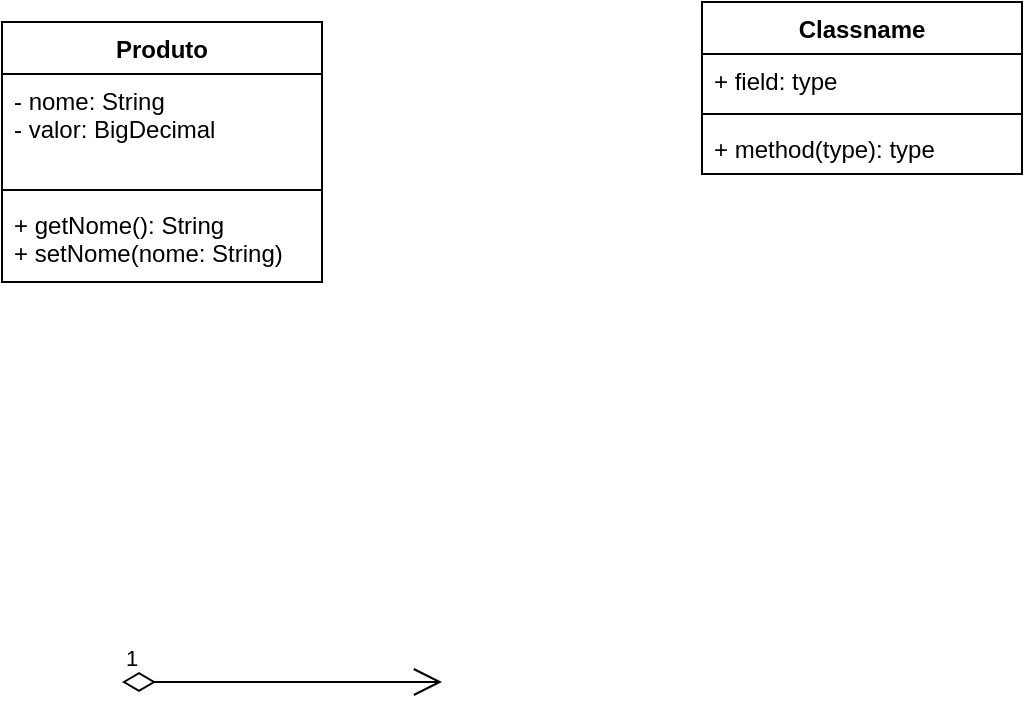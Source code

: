<mxfile version="22.1.11" type="device">
  <diagram id="FCrNOaj8yK91sRXTsrLX" name="Page-2">
    <mxGraphModel dx="1240" dy="582" grid="1" gridSize="10" guides="1" tooltips="1" connect="1" arrows="1" fold="1" page="1" pageScale="1" pageWidth="850" pageHeight="1100" math="0" shadow="0">
      <root>
        <mxCell id="0" />
        <mxCell id="1" parent="0" />
        <mxCell id="u_LCbih1Lm2zEVyDLtYY-1" value="Produto" style="swimlane;fontStyle=1;align=center;verticalAlign=top;childLayout=stackLayout;horizontal=1;startSize=26;horizontalStack=0;resizeParent=1;resizeParentMax=0;resizeLast=0;collapsible=1;marginBottom=0;whiteSpace=wrap;html=1;" vertex="1" parent="1">
          <mxGeometry x="60" y="90" width="160" height="130" as="geometry" />
        </mxCell>
        <mxCell id="u_LCbih1Lm2zEVyDLtYY-2" value="- nome: String&lt;br&gt;- valor: BigDecimal" style="text;strokeColor=none;fillColor=none;align=left;verticalAlign=top;spacingLeft=4;spacingRight=4;overflow=hidden;rotatable=0;points=[[0,0.5],[1,0.5]];portConstraint=eastwest;whiteSpace=wrap;html=1;" vertex="1" parent="u_LCbih1Lm2zEVyDLtYY-1">
          <mxGeometry y="26" width="160" height="54" as="geometry" />
        </mxCell>
        <mxCell id="u_LCbih1Lm2zEVyDLtYY-3" value="" style="line;strokeWidth=1;fillColor=none;align=left;verticalAlign=middle;spacingTop=-1;spacingLeft=3;spacingRight=3;rotatable=0;labelPosition=right;points=[];portConstraint=eastwest;strokeColor=inherit;" vertex="1" parent="u_LCbih1Lm2zEVyDLtYY-1">
          <mxGeometry y="80" width="160" height="8" as="geometry" />
        </mxCell>
        <mxCell id="u_LCbih1Lm2zEVyDLtYY-4" value="+ getNome(): String&lt;br&gt;+ setNome(nome: String)" style="text;strokeColor=none;fillColor=none;align=left;verticalAlign=top;spacingLeft=4;spacingRight=4;overflow=hidden;rotatable=0;points=[[0,0.5],[1,0.5]];portConstraint=eastwest;whiteSpace=wrap;html=1;" vertex="1" parent="u_LCbih1Lm2zEVyDLtYY-1">
          <mxGeometry y="88" width="160" height="42" as="geometry" />
        </mxCell>
        <mxCell id="u_LCbih1Lm2zEVyDLtYY-5" value="Classname" style="swimlane;fontStyle=1;align=center;verticalAlign=top;childLayout=stackLayout;horizontal=1;startSize=26;horizontalStack=0;resizeParent=1;resizeParentMax=0;resizeLast=0;collapsible=1;marginBottom=0;whiteSpace=wrap;html=1;" vertex="1" parent="1">
          <mxGeometry x="410" y="80" width="160" height="86" as="geometry" />
        </mxCell>
        <mxCell id="u_LCbih1Lm2zEVyDLtYY-6" value="+ field: type" style="text;strokeColor=none;fillColor=none;align=left;verticalAlign=top;spacingLeft=4;spacingRight=4;overflow=hidden;rotatable=0;points=[[0,0.5],[1,0.5]];portConstraint=eastwest;whiteSpace=wrap;html=1;" vertex="1" parent="u_LCbih1Lm2zEVyDLtYY-5">
          <mxGeometry y="26" width="160" height="26" as="geometry" />
        </mxCell>
        <mxCell id="u_LCbih1Lm2zEVyDLtYY-7" value="" style="line;strokeWidth=1;fillColor=none;align=left;verticalAlign=middle;spacingTop=-1;spacingLeft=3;spacingRight=3;rotatable=0;labelPosition=right;points=[];portConstraint=eastwest;strokeColor=inherit;" vertex="1" parent="u_LCbih1Lm2zEVyDLtYY-5">
          <mxGeometry y="52" width="160" height="8" as="geometry" />
        </mxCell>
        <mxCell id="u_LCbih1Lm2zEVyDLtYY-8" value="+ method(type): type" style="text;strokeColor=none;fillColor=none;align=left;verticalAlign=top;spacingLeft=4;spacingRight=4;overflow=hidden;rotatable=0;points=[[0,0.5],[1,0.5]];portConstraint=eastwest;whiteSpace=wrap;html=1;" vertex="1" parent="u_LCbih1Lm2zEVyDLtYY-5">
          <mxGeometry y="60" width="160" height="26" as="geometry" />
        </mxCell>
        <mxCell id="u_LCbih1Lm2zEVyDLtYY-10" value="1" style="endArrow=open;html=1;endSize=12;startArrow=diamondThin;startSize=14;startFill=0;edgeStyle=orthogonalEdgeStyle;align=left;verticalAlign=bottom;rounded=0;" edge="1" parent="1">
          <mxGeometry x="-1" y="3" relative="1" as="geometry">
            <mxPoint x="120" y="420" as="sourcePoint" />
            <mxPoint x="280" y="420" as="targetPoint" />
          </mxGeometry>
        </mxCell>
      </root>
    </mxGraphModel>
  </diagram>
</mxfile>
